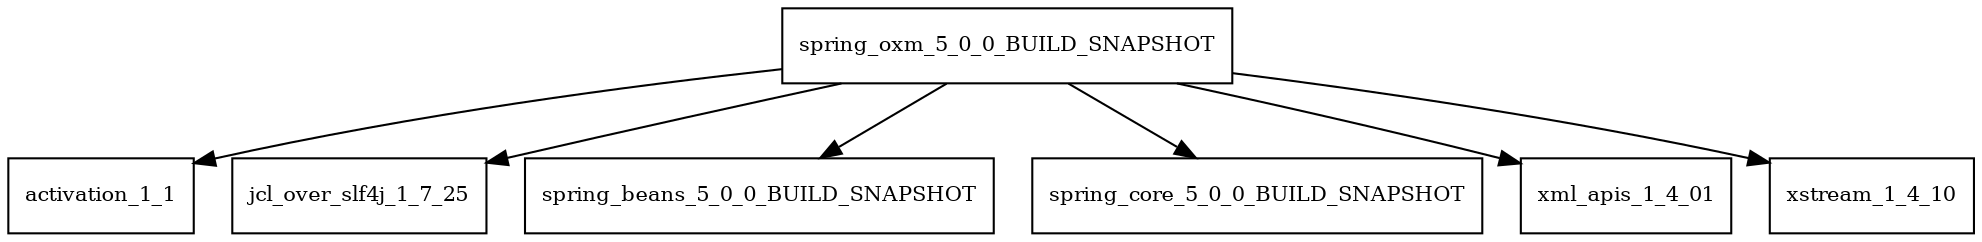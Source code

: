 digraph spring_oxm_5_0_0_BUILD_SNAPSHOT_dependencies {
  node [shape = box, fontsize=10.0];
  spring_oxm_5_0_0_BUILD_SNAPSHOT -> activation_1_1;
  spring_oxm_5_0_0_BUILD_SNAPSHOT -> jcl_over_slf4j_1_7_25;
  spring_oxm_5_0_0_BUILD_SNAPSHOT -> spring_beans_5_0_0_BUILD_SNAPSHOT;
  spring_oxm_5_0_0_BUILD_SNAPSHOT -> spring_core_5_0_0_BUILD_SNAPSHOT;
  spring_oxm_5_0_0_BUILD_SNAPSHOT -> xml_apis_1_4_01;
  spring_oxm_5_0_0_BUILD_SNAPSHOT -> xstream_1_4_10;
}

